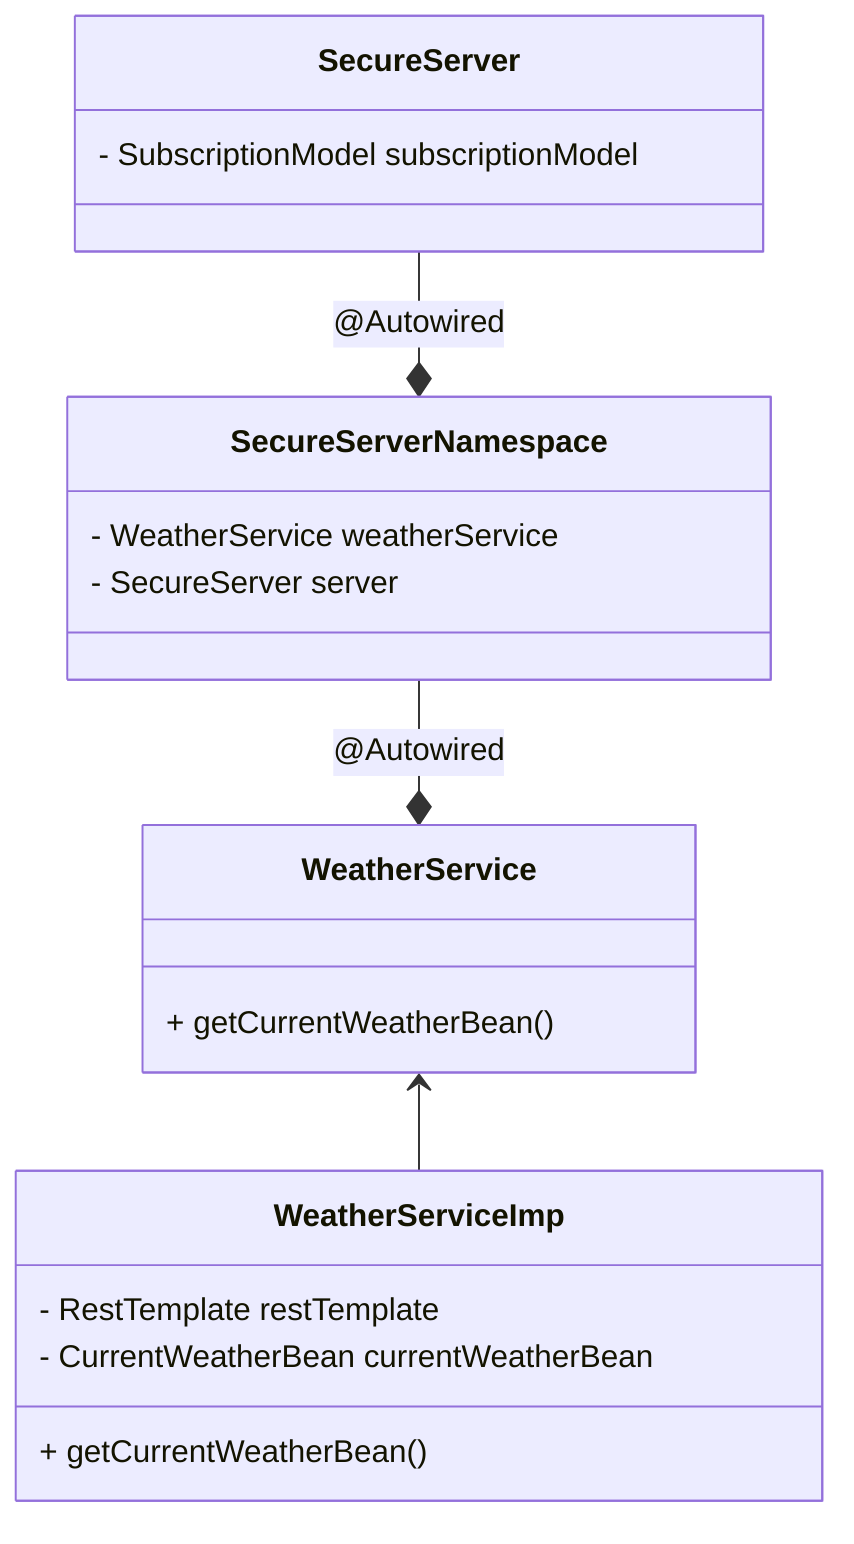 classDiagram
	SecureServer --* SecureServerNamespace : @Autowired
	SecureServerNamespace --* WeatherService : @Autowired
	WeatherService <-- WeatherServiceImp
	class SecureServerNamespace {
		- WeatherService weatherService
		- SecureServer server
	}
	class WeatherService {
		+ getCurrentWeatherBean()
	}
	class WeatherServiceImp {
		- RestTemplate restTemplate
		- CurrentWeatherBean currentWeatherBean
		+ getCurrentWeatherBean()
	}
	class SecureServer {
		- SubscriptionModel subscriptionModel
	}